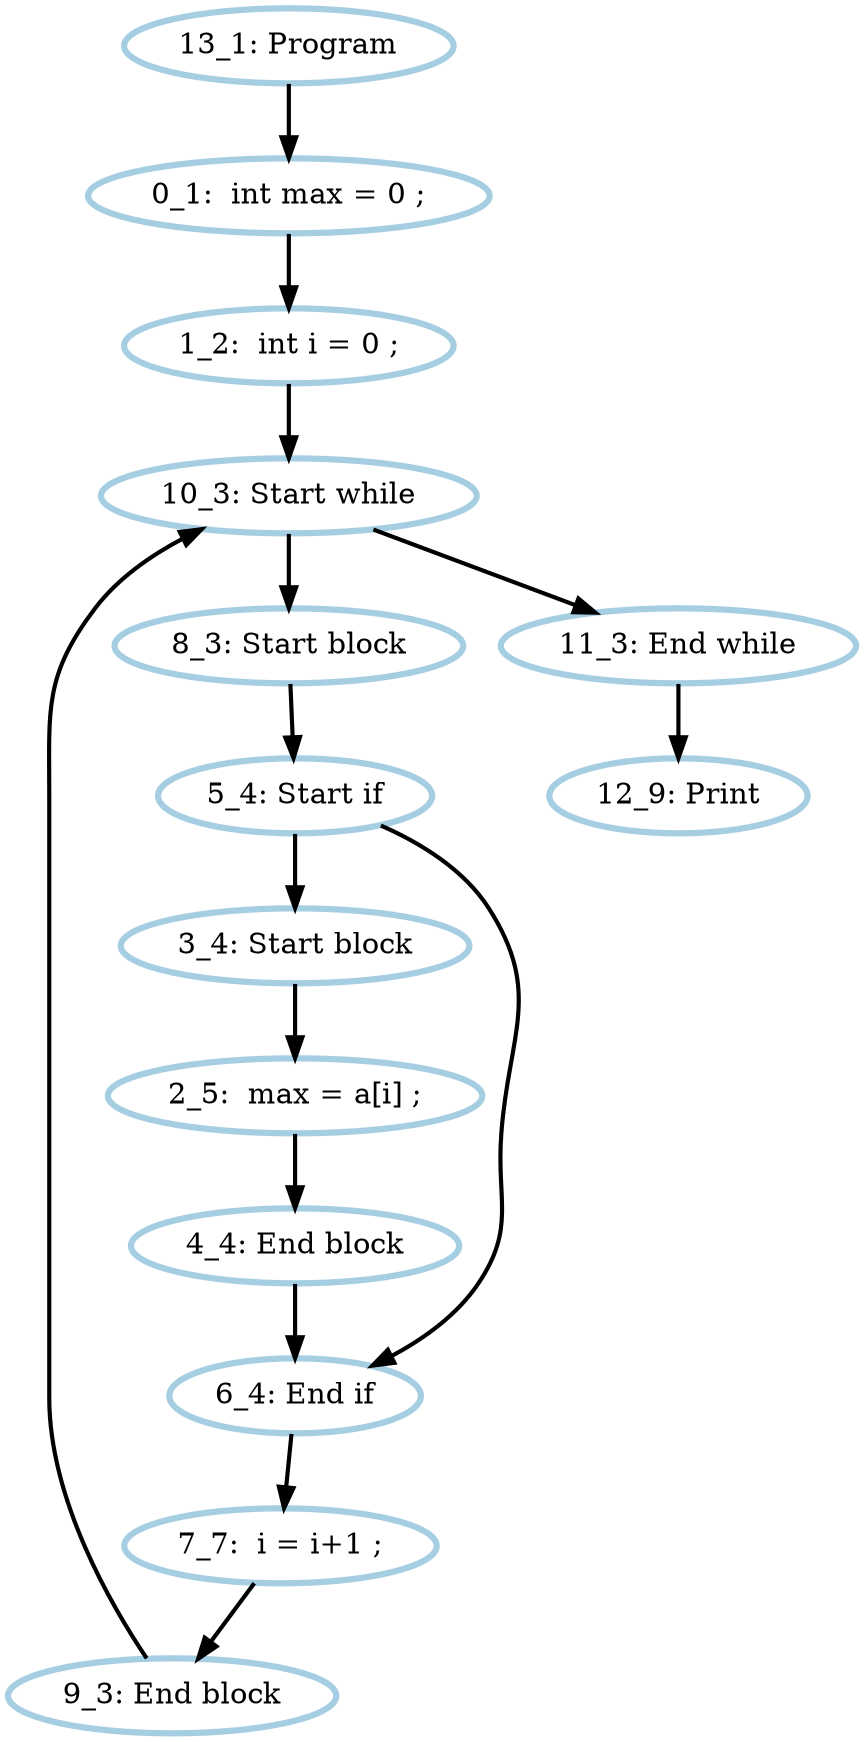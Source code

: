 digraph G {
    0 [penwidth=3,label="0_1:  int max = 0 ;",color=1, colorscheme=paired12] 
    1 [penwidth=3,label="1_2:  int i = 0 ;",color=1, colorscheme=paired12] 
    2 [penwidth=3,label="2_5:  max = a[i] ;",color=1, colorscheme=paired12] 
    3 [penwidth=3,label="3_4: Start block",color=1, colorscheme=paired12] 
    4 [penwidth=3,label="4_4: End block",color=1, colorscheme=paired12] 
    5 [penwidth=3,label="5_4: Start if",color=1, colorscheme=paired12] 
    6 [penwidth=3,label="6_4: End if",color=1, colorscheme=paired12] 
    7 [penwidth=3,label="7_7:  i = i+1 ;",color=1, colorscheme=paired12] 
    8 [penwidth=3,label="8_3: Start block",color=1, colorscheme=paired12] 
    9 [penwidth=3,label="9_3: End block",color=1, colorscheme=paired12] 
    10 [penwidth=3,label="10_3: Start while",color=1, colorscheme=paired12] 
    11 [penwidth=3,label="11_3: End while",color=1, colorscheme=paired12] 
    12 [penwidth=3,label="12_9: Print",color=1, colorscheme=paired12] 
    13 [penwidth=3,label="13_1: Program",color=1, colorscheme=paired12] 

    0->1 [penwidth=2] 
    1->10 [penwidth=2] 
    2->4 [penwidth=2] 
    3->2 [penwidth=2] 
    4->6 [penwidth=2] 
    5->3 [penwidth=2] 
    5->6 [penwidth=2] 
    6->7 [penwidth=2] 
    7->9 [penwidth=2] 
    8->5 [penwidth=2] 
    9->10 [penwidth=2] 
    10->8 [penwidth=2] 
    10->11 [penwidth=2] 
    11->12 [penwidth=2] 
    13->0 [penwidth=2] 
}